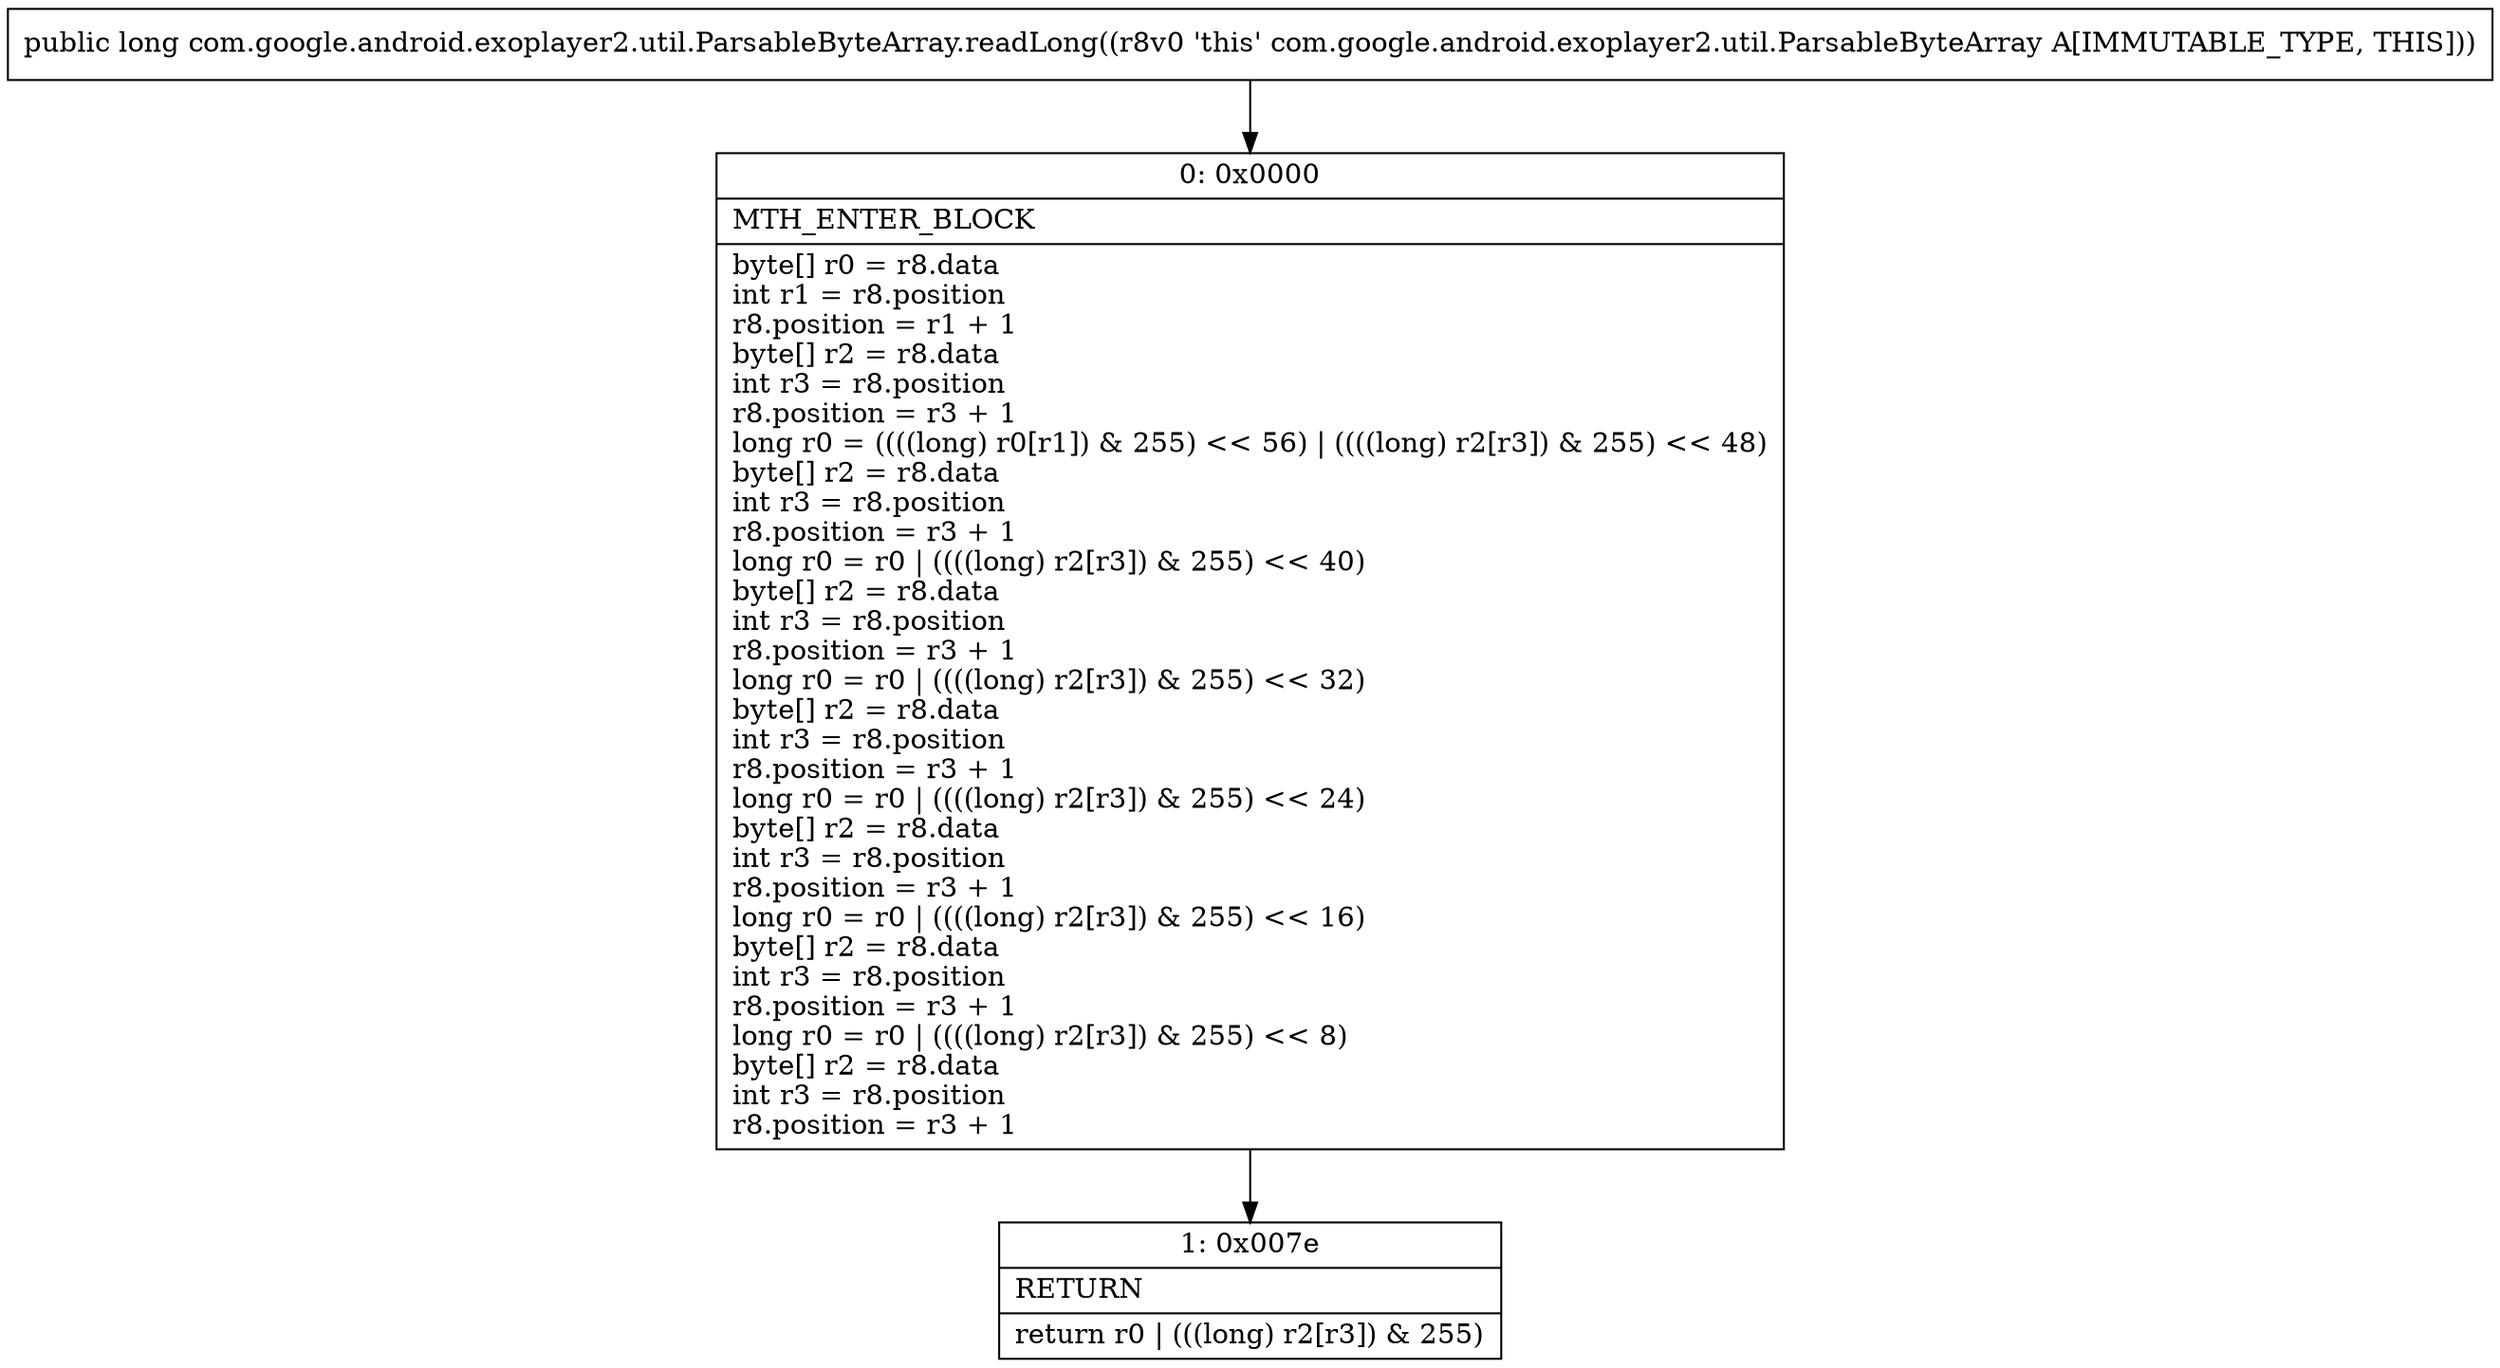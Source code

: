 digraph "CFG forcom.google.android.exoplayer2.util.ParsableByteArray.readLong()J" {
Node_0 [shape=record,label="{0\:\ 0x0000|MTH_ENTER_BLOCK\l|byte[] r0 = r8.data\lint r1 = r8.position\lr8.position = r1 + 1\lbyte[] r2 = r8.data\lint r3 = r8.position\lr8.position = r3 + 1\llong r0 = ((((long) r0[r1]) & 255) \<\< 56) \| ((((long) r2[r3]) & 255) \<\< 48)\lbyte[] r2 = r8.data\lint r3 = r8.position\lr8.position = r3 + 1\llong r0 = r0 \| ((((long) r2[r3]) & 255) \<\< 40)\lbyte[] r2 = r8.data\lint r3 = r8.position\lr8.position = r3 + 1\llong r0 = r0 \| ((((long) r2[r3]) & 255) \<\< 32)\lbyte[] r2 = r8.data\lint r3 = r8.position\lr8.position = r3 + 1\llong r0 = r0 \| ((((long) r2[r3]) & 255) \<\< 24)\lbyte[] r2 = r8.data\lint r3 = r8.position\lr8.position = r3 + 1\llong r0 = r0 \| ((((long) r2[r3]) & 255) \<\< 16)\lbyte[] r2 = r8.data\lint r3 = r8.position\lr8.position = r3 + 1\llong r0 = r0 \| ((((long) r2[r3]) & 255) \<\< 8)\lbyte[] r2 = r8.data\lint r3 = r8.position\lr8.position = r3 + 1\l}"];
Node_1 [shape=record,label="{1\:\ 0x007e|RETURN\l|return r0 \| (((long) r2[r3]) & 255)\l}"];
MethodNode[shape=record,label="{public long com.google.android.exoplayer2.util.ParsableByteArray.readLong((r8v0 'this' com.google.android.exoplayer2.util.ParsableByteArray A[IMMUTABLE_TYPE, THIS])) }"];
MethodNode -> Node_0;
Node_0 -> Node_1;
}

